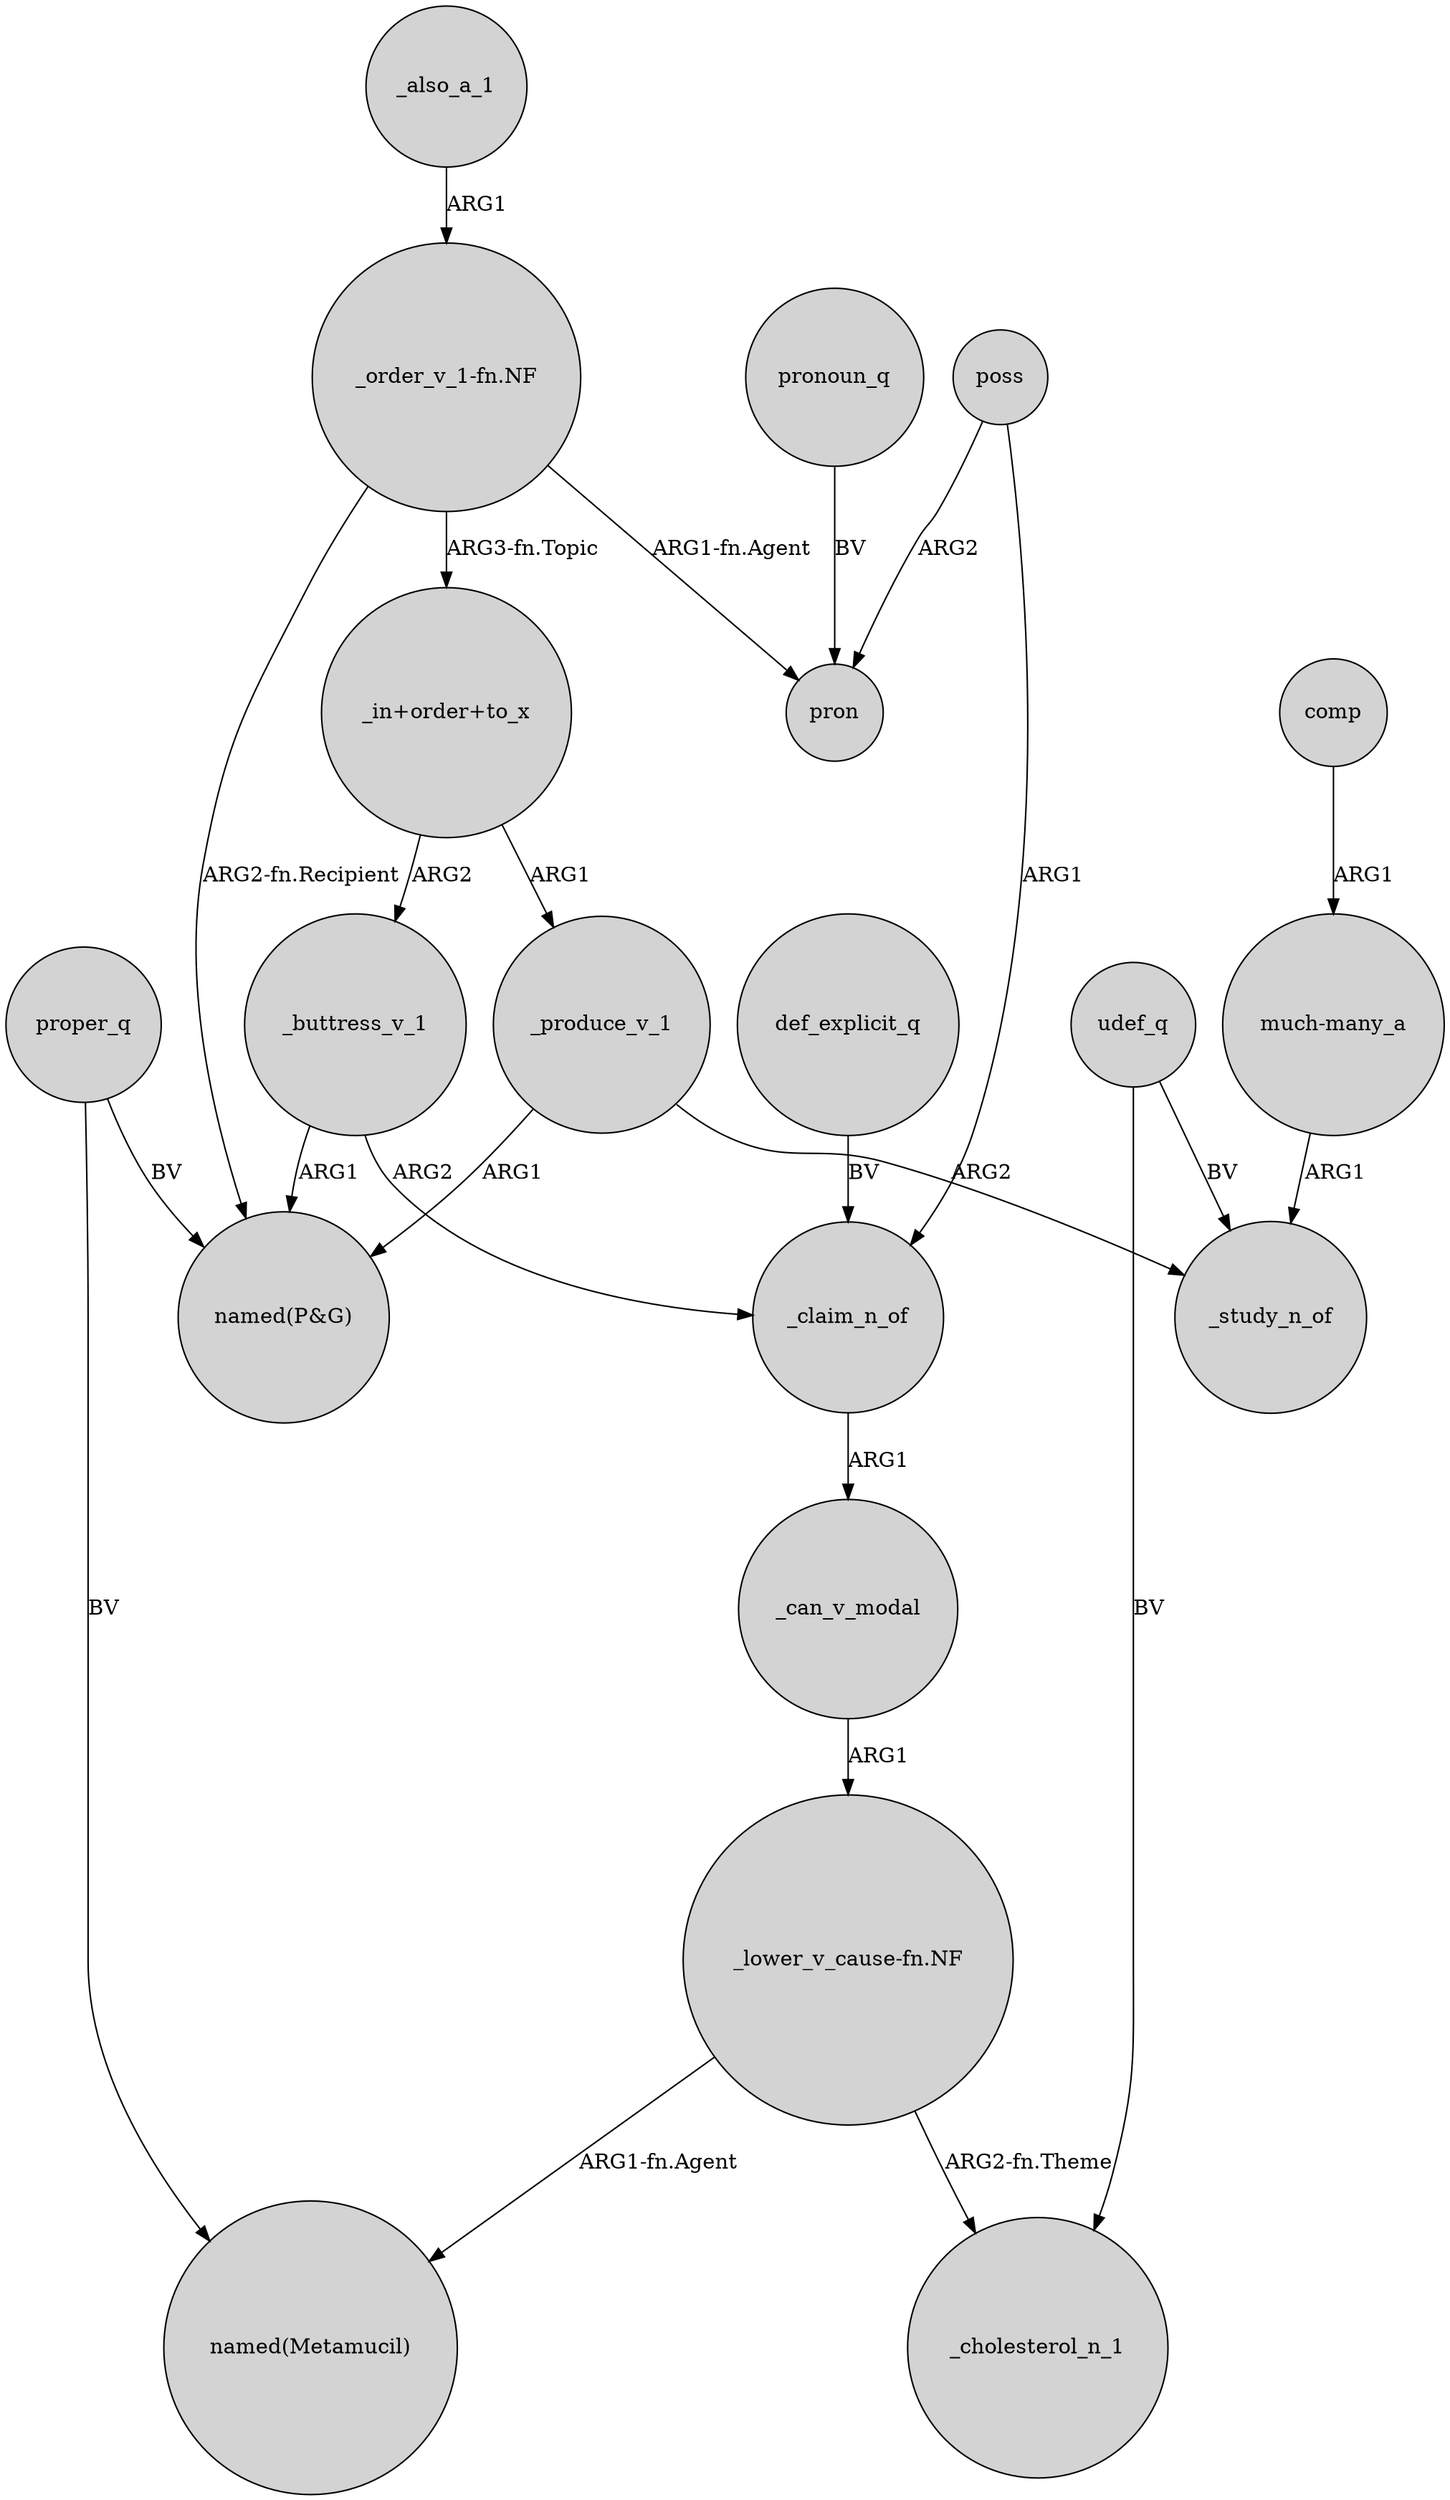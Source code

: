 digraph {
	node [shape=circle style=filled]
	proper_q -> "named(Metamucil)" [label=BV]
	_produce_v_1 -> "named(P&G)" [label=ARG1]
	"_order_v_1-fn.NF" -> "_in+order+to_x" [label="ARG3-fn.Topic"]
	poss -> pron [label=ARG2]
	_buttress_v_1 -> _claim_n_of [label=ARG2]
	_claim_n_of -> _can_v_modal [label=ARG1]
	_also_a_1 -> "_order_v_1-fn.NF" [label=ARG1]
	udef_q -> _cholesterol_n_1 [label=BV]
	"_order_v_1-fn.NF" -> pron [label="ARG1-fn.Agent"]
	proper_q -> "named(P&G)" [label=BV]
	_can_v_modal -> "_lower_v_cause-fn.NF" [label=ARG1]
	"_in+order+to_x" -> _produce_v_1 [label=ARG1]
	pronoun_q -> pron [label=BV]
	poss -> _claim_n_of [label=ARG1]
	_produce_v_1 -> _study_n_of [label=ARG2]
	comp -> "much-many_a" [label=ARG1]
	_buttress_v_1 -> "named(P&G)" [label=ARG1]
	"_in+order+to_x" -> _buttress_v_1 [label=ARG2]
	def_explicit_q -> _claim_n_of [label=BV]
	"_lower_v_cause-fn.NF" -> _cholesterol_n_1 [label="ARG2-fn.Theme"]
	"much-many_a" -> _study_n_of [label=ARG1]
	udef_q -> _study_n_of [label=BV]
	"_order_v_1-fn.NF" -> "named(P&G)" [label="ARG2-fn.Recipient"]
	"_lower_v_cause-fn.NF" -> "named(Metamucil)" [label="ARG1-fn.Agent"]
}
